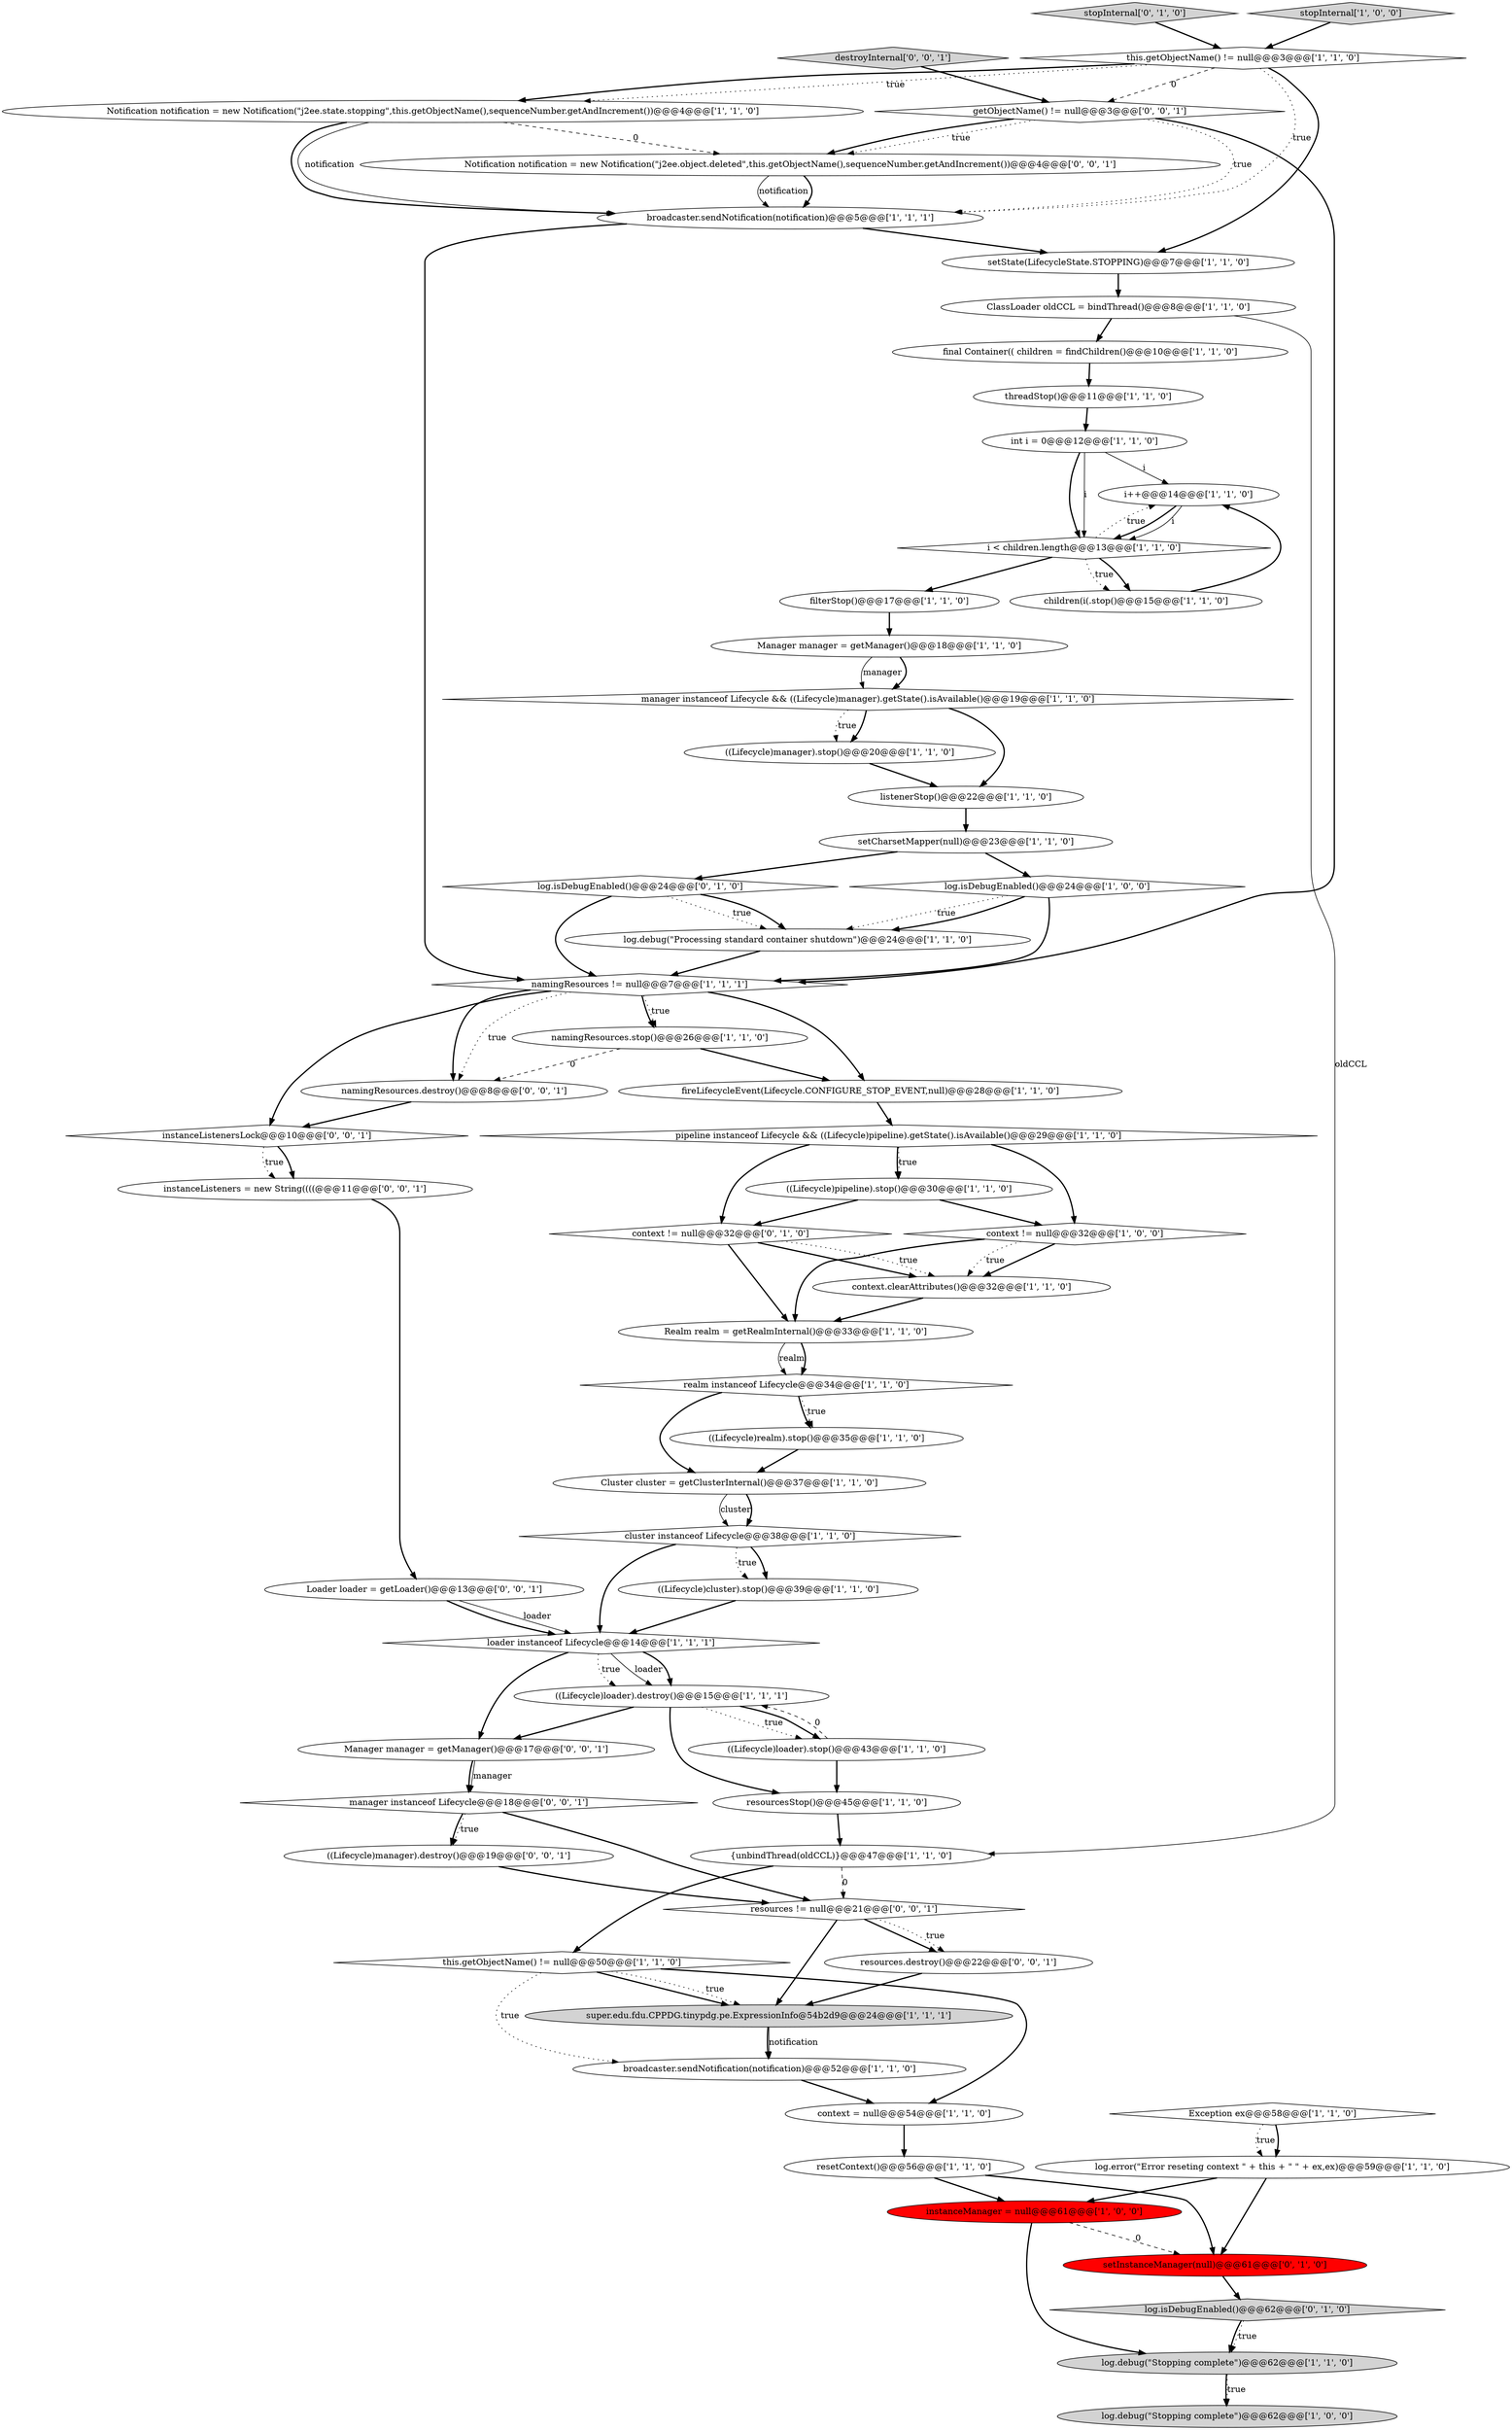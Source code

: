 digraph {
6 [style = filled, label = "((Lifecycle)manager).stop()@@@20@@@['1', '1', '0']", fillcolor = white, shape = ellipse image = "AAA0AAABBB1BBB"];
33 [style = filled, label = "Cluster cluster = getClusterInternal()@@@37@@@['1', '1', '0']", fillcolor = white, shape = ellipse image = "AAA0AAABBB1BBB"];
38 [style = filled, label = "threadStop()@@@11@@@['1', '1', '0']", fillcolor = white, shape = ellipse image = "AAA0AAABBB1BBB"];
46 [style = filled, label = "((Lifecycle)pipeline).stop()@@@30@@@['1', '1', '0']", fillcolor = white, shape = ellipse image = "AAA0AAABBB1BBB"];
64 [style = filled, label = "destroyInternal['0', '0', '1']", fillcolor = lightgray, shape = diamond image = "AAA0AAABBB3BBB"];
51 [style = filled, label = "log.isDebugEnabled()@@@62@@@['0', '1', '0']", fillcolor = lightgray, shape = diamond image = "AAA0AAABBB2BBB"];
60 [style = filled, label = "resources != null@@@21@@@['0', '0', '1']", fillcolor = white, shape = diamond image = "AAA0AAABBB3BBB"];
26 [style = filled, label = "((Lifecycle)cluster).stop()@@@39@@@['1', '1', '0']", fillcolor = white, shape = ellipse image = "AAA0AAABBB1BBB"];
48 [style = filled, label = "context != null@@@32@@@['0', '1', '0']", fillcolor = white, shape = diamond image = "AAA0AAABBB2BBB"];
2 [style = filled, label = "filterStop()@@@17@@@['1', '1', '0']", fillcolor = white, shape = ellipse image = "AAA0AAABBB1BBB"];
8 [style = filled, label = "((Lifecycle)loader).destroy()@@@15@@@['1', '1', '1']", fillcolor = white, shape = ellipse image = "AAA0AAABBB1BBB"];
30 [style = filled, label = "children(i(.stop()@@@15@@@['1', '1', '0']", fillcolor = white, shape = ellipse image = "AAA0AAABBB1BBB"];
58 [style = filled, label = "namingResources.destroy()@@@8@@@['0', '0', '1']", fillcolor = white, shape = ellipse image = "AAA0AAABBB3BBB"];
36 [style = filled, label = "context.clearAttributes()@@@32@@@['1', '1', '0']", fillcolor = white, shape = ellipse image = "AAA0AAABBB1BBB"];
0 [style = filled, label = "{unbindThread(oldCCL)}@@@47@@@['1', '1', '0']", fillcolor = white, shape = ellipse image = "AAA0AAABBB1BBB"];
39 [style = filled, label = "super.edu.fdu.CPPDG.tinypdg.pe.ExpressionInfo@54b2d9@@@24@@@['1', '1', '1']", fillcolor = lightgray, shape = ellipse image = "AAA0AAABBB1BBB"];
37 [style = filled, label = "((Lifecycle)loader).stop()@@@43@@@['1', '1', '0']", fillcolor = white, shape = ellipse image = "AAA0AAABBB1BBB"];
59 [style = filled, label = "Manager manager = getManager()@@@17@@@['0', '0', '1']", fillcolor = white, shape = ellipse image = "AAA0AAABBB3BBB"];
61 [style = filled, label = "Notification notification = new Notification(\"j2ee.object.deleted\",this.getObjectName(),sequenceNumber.getAndIncrement())@@@4@@@['0', '0', '1']", fillcolor = white, shape = ellipse image = "AAA0AAABBB3BBB"];
17 [style = filled, label = "Manager manager = getManager()@@@18@@@['1', '1', '0']", fillcolor = white, shape = ellipse image = "AAA0AAABBB1BBB"];
24 [style = filled, label = "int i = 0@@@12@@@['1', '1', '0']", fillcolor = white, shape = ellipse image = "AAA0AAABBB1BBB"];
34 [style = filled, label = "log.error(\"Error reseting context \" + this + \" \" + ex,ex)@@@59@@@['1', '1', '0']", fillcolor = white, shape = ellipse image = "AAA0AAABBB1BBB"];
45 [style = filled, label = "setState(LifecycleState.STOPPING)@@@7@@@['1', '1', '0']", fillcolor = white, shape = ellipse image = "AAA0AAABBB1BBB"];
1 [style = filled, label = "log.isDebugEnabled()@@@24@@@['1', '0', '0']", fillcolor = white, shape = diamond image = "AAA0AAABBB1BBB"];
52 [style = filled, label = "stopInternal['0', '1', '0']", fillcolor = lightgray, shape = diamond image = "AAA0AAABBB2BBB"];
19 [style = filled, label = "cluster instanceof Lifecycle@@@38@@@['1', '1', '0']", fillcolor = white, shape = diamond image = "AAA0AAABBB1BBB"];
32 [style = filled, label = "resourcesStop()@@@45@@@['1', '1', '0']", fillcolor = white, shape = ellipse image = "AAA0AAABBB1BBB"];
20 [style = filled, label = "this.getObjectName() != null@@@50@@@['1', '1', '0']", fillcolor = white, shape = diamond image = "AAA0AAABBB1BBB"];
3 [style = filled, label = "log.debug(\"Processing standard container shutdown\")@@@24@@@['1', '1', '0']", fillcolor = white, shape = ellipse image = "AAA0AAABBB1BBB"];
29 [style = filled, label = "log.debug(\"Stopping complete\")@@@62@@@['1', '0', '0']", fillcolor = lightgray, shape = ellipse image = "AAA0AAABBB1BBB"];
28 [style = filled, label = "i++@@@14@@@['1', '1', '0']", fillcolor = white, shape = ellipse image = "AAA0AAABBB1BBB"];
15 [style = filled, label = "Notification notification = new Notification(\"j2ee.state.stopping\",this.getObjectName(),sequenceNumber.getAndIncrement())@@@4@@@['1', '1', '0']", fillcolor = white, shape = ellipse image = "AAA0AAABBB1BBB"];
40 [style = filled, label = "i < children.length@@@13@@@['1', '1', '0']", fillcolor = white, shape = diamond image = "AAA0AAABBB1BBB"];
44 [style = filled, label = "this.getObjectName() != null@@@3@@@['1', '1', '0']", fillcolor = white, shape = diamond image = "AAA0AAABBB1BBB"];
42 [style = filled, label = "instanceManager = null@@@61@@@['1', '0', '0']", fillcolor = red, shape = ellipse image = "AAA1AAABBB1BBB"];
54 [style = filled, label = "instanceListeners = new String((((@@@11@@@['0', '0', '1']", fillcolor = white, shape = ellipse image = "AAA0AAABBB3BBB"];
4 [style = filled, label = "ClassLoader oldCCL = bindThread()@@@8@@@['1', '1', '0']", fillcolor = white, shape = ellipse image = "AAA0AAABBB1BBB"];
53 [style = filled, label = "resources.destroy()@@@22@@@['0', '0', '1']", fillcolor = white, shape = ellipse image = "AAA0AAABBB3BBB"];
21 [style = filled, label = "context = null@@@54@@@['1', '1', '0']", fillcolor = white, shape = ellipse image = "AAA0AAABBB1BBB"];
5 [style = filled, label = "realm instanceof Lifecycle@@@34@@@['1', '1', '0']", fillcolor = white, shape = diamond image = "AAA0AAABBB1BBB"];
55 [style = filled, label = "getObjectName() != null@@@3@@@['0', '0', '1']", fillcolor = white, shape = diamond image = "AAA0AAABBB3BBB"];
7 [style = filled, label = "namingResources != null@@@7@@@['1', '1', '1']", fillcolor = white, shape = diamond image = "AAA0AAABBB1BBB"];
12 [style = filled, label = "loader instanceof Lifecycle@@@14@@@['1', '1', '1']", fillcolor = white, shape = diamond image = "AAA0AAABBB1BBB"];
43 [style = filled, label = "resetContext()@@@56@@@['1', '1', '0']", fillcolor = white, shape = ellipse image = "AAA0AAABBB1BBB"];
11 [style = filled, label = "setCharsetMapper(null)@@@23@@@['1', '1', '0']", fillcolor = white, shape = ellipse image = "AAA0AAABBB1BBB"];
23 [style = filled, label = "fireLifecycleEvent(Lifecycle.CONFIGURE_STOP_EVENT,null)@@@28@@@['1', '1', '0']", fillcolor = white, shape = ellipse image = "AAA0AAABBB1BBB"];
25 [style = filled, label = "((Lifecycle)realm).stop()@@@35@@@['1', '1', '0']", fillcolor = white, shape = ellipse image = "AAA0AAABBB1BBB"];
14 [style = filled, label = "Realm realm = getRealmInternal()@@@33@@@['1', '1', '0']", fillcolor = white, shape = ellipse image = "AAA0AAABBB1BBB"];
47 [style = filled, label = "log.debug(\"Stopping complete\")@@@62@@@['1', '1', '0']", fillcolor = lightgray, shape = ellipse image = "AAA0AAABBB1BBB"];
10 [style = filled, label = "broadcaster.sendNotification(notification)@@@52@@@['1', '1', '0']", fillcolor = white, shape = ellipse image = "AAA0AAABBB1BBB"];
27 [style = filled, label = "broadcaster.sendNotification(notification)@@@5@@@['1', '1', '1']", fillcolor = white, shape = ellipse image = "AAA0AAABBB1BBB"];
41 [style = filled, label = "stopInternal['1', '0', '0']", fillcolor = lightgray, shape = diamond image = "AAA0AAABBB1BBB"];
57 [style = filled, label = "((Lifecycle)manager).destroy()@@@19@@@['0', '0', '1']", fillcolor = white, shape = ellipse image = "AAA0AAABBB3BBB"];
49 [style = filled, label = "setInstanceManager(null)@@@61@@@['0', '1', '0']", fillcolor = red, shape = ellipse image = "AAA1AAABBB2BBB"];
50 [style = filled, label = "log.isDebugEnabled()@@@24@@@['0', '1', '0']", fillcolor = white, shape = diamond image = "AAA0AAABBB2BBB"];
35 [style = filled, label = "Exception ex@@@58@@@['1', '1', '0']", fillcolor = white, shape = diamond image = "AAA0AAABBB1BBB"];
18 [style = filled, label = "context != null@@@32@@@['1', '0', '0']", fillcolor = white, shape = diamond image = "AAA0AAABBB1BBB"];
16 [style = filled, label = "manager instanceof Lifecycle && ((Lifecycle)manager).getState().isAvailable()@@@19@@@['1', '1', '0']", fillcolor = white, shape = diamond image = "AAA0AAABBB1BBB"];
9 [style = filled, label = "pipeline instanceof Lifecycle && ((Lifecycle)pipeline).getState().isAvailable()@@@29@@@['1', '1', '0']", fillcolor = white, shape = diamond image = "AAA0AAABBB1BBB"];
31 [style = filled, label = "listenerStop()@@@22@@@['1', '1', '0']", fillcolor = white, shape = ellipse image = "AAA0AAABBB1BBB"];
13 [style = filled, label = "namingResources.stop()@@@26@@@['1', '1', '0']", fillcolor = white, shape = ellipse image = "AAA0AAABBB1BBB"];
56 [style = filled, label = "instanceListenersLock@@@10@@@['0', '0', '1']", fillcolor = white, shape = diamond image = "AAA0AAABBB3BBB"];
63 [style = filled, label = "manager instanceof Lifecycle@@@18@@@['0', '0', '1']", fillcolor = white, shape = diamond image = "AAA0AAABBB3BBB"];
62 [style = filled, label = "Loader loader = getLoader()@@@13@@@['0', '0', '1']", fillcolor = white, shape = ellipse image = "AAA0AAABBB3BBB"];
22 [style = filled, label = "final Container(( children = findChildren()@@@10@@@['1', '1', '0']", fillcolor = white, shape = ellipse image = "AAA0AAABBB1BBB"];
40->2 [style = bold, label=""];
52->44 [style = bold, label=""];
25->33 [style = bold, label=""];
15->61 [style = dashed, label="0"];
14->5 [style = solid, label="realm"];
12->8 [style = dotted, label="true"];
50->3 [style = dotted, label="true"];
32->0 [style = bold, label=""];
21->43 [style = bold, label=""];
40->28 [style = dotted, label="true"];
43->42 [style = bold, label=""];
44->15 [style = bold, label=""];
60->53 [style = bold, label=""];
49->51 [style = bold, label=""];
51->47 [style = dotted, label="true"];
46->48 [style = bold, label=""];
53->39 [style = bold, label=""];
8->37 [style = dotted, label="true"];
56->54 [style = bold, label=""];
33->19 [style = solid, label="cluster"];
1->3 [style = dotted, label="true"];
13->58 [style = dashed, label="0"];
26->12 [style = bold, label=""];
30->28 [style = bold, label=""];
51->47 [style = bold, label=""];
27->7 [style = bold, label=""];
27->45 [style = bold, label=""];
37->32 [style = bold, label=""];
56->54 [style = dotted, label="true"];
39->10 [style = solid, label="notification"];
60->39 [style = bold, label=""];
17->16 [style = bold, label=""];
5->33 [style = bold, label=""];
19->12 [style = bold, label=""];
7->13 [style = dotted, label="true"];
16->6 [style = bold, label=""];
62->12 [style = solid, label="loader"];
55->27 [style = dotted, label="true"];
50->3 [style = bold, label=""];
40->30 [style = dotted, label="true"];
54->62 [style = bold, label=""];
9->48 [style = bold, label=""];
57->60 [style = bold, label=""];
24->40 [style = bold, label=""];
10->21 [style = bold, label=""];
34->42 [style = bold, label=""];
36->14 [style = bold, label=""];
58->56 [style = bold, label=""];
48->36 [style = dotted, label="true"];
31->11 [style = bold, label=""];
5->25 [style = bold, label=""];
44->15 [style = dotted, label="true"];
22->38 [style = bold, label=""];
44->55 [style = dashed, label="0"];
59->63 [style = solid, label="manager"];
3->7 [style = bold, label=""];
5->25 [style = dotted, label="true"];
55->7 [style = bold, label=""];
19->26 [style = bold, label=""];
7->23 [style = bold, label=""];
20->10 [style = dotted, label="true"];
59->63 [style = bold, label=""];
20->39 [style = bold, label=""];
37->8 [style = dashed, label="0"];
61->27 [style = bold, label=""];
0->20 [style = bold, label=""];
35->34 [style = bold, label=""];
44->45 [style = bold, label=""];
4->0 [style = solid, label="oldCCL"];
4->22 [style = bold, label=""];
19->26 [style = dotted, label="true"];
42->49 [style = dashed, label="0"];
2->17 [style = bold, label=""];
38->24 [style = bold, label=""];
15->27 [style = solid, label="notification"];
34->49 [style = bold, label=""];
7->56 [style = bold, label=""];
64->55 [style = bold, label=""];
48->14 [style = bold, label=""];
18->36 [style = dotted, label="true"];
9->46 [style = bold, label=""];
55->61 [style = dotted, label="true"];
1->3 [style = bold, label=""];
42->47 [style = bold, label=""];
63->57 [style = bold, label=""];
0->60 [style = dashed, label="0"];
8->59 [style = bold, label=""];
46->18 [style = bold, label=""];
20->39 [style = dotted, label="true"];
24->40 [style = solid, label="i"];
1->7 [style = bold, label=""];
55->61 [style = bold, label=""];
47->29 [style = bold, label=""];
12->8 [style = solid, label="loader"];
9->18 [style = bold, label=""];
63->60 [style = bold, label=""];
47->29 [style = dotted, label="true"];
12->8 [style = bold, label=""];
16->31 [style = bold, label=""];
61->27 [style = solid, label="notification"];
9->46 [style = dotted, label="true"];
11->50 [style = bold, label=""];
40->30 [style = bold, label=""];
8->37 [style = bold, label=""];
33->19 [style = bold, label=""];
14->5 [style = bold, label=""];
7->13 [style = bold, label=""];
24->28 [style = solid, label="i"];
28->40 [style = bold, label=""];
7->58 [style = bold, label=""];
48->36 [style = bold, label=""];
8->32 [style = bold, label=""];
11->1 [style = bold, label=""];
50->7 [style = bold, label=""];
18->36 [style = bold, label=""];
45->4 [style = bold, label=""];
20->21 [style = bold, label=""];
6->31 [style = bold, label=""];
62->12 [style = bold, label=""];
39->10 [style = bold, label=""];
13->23 [style = bold, label=""];
12->59 [style = bold, label=""];
35->34 [style = dotted, label="true"];
43->49 [style = bold, label=""];
28->40 [style = solid, label="i"];
60->53 [style = dotted, label="true"];
17->16 [style = solid, label="manager"];
63->57 [style = dotted, label="true"];
15->27 [style = bold, label=""];
23->9 [style = bold, label=""];
41->44 [style = bold, label=""];
44->27 [style = dotted, label="true"];
18->14 [style = bold, label=""];
16->6 [style = dotted, label="true"];
7->58 [style = dotted, label="true"];
}
